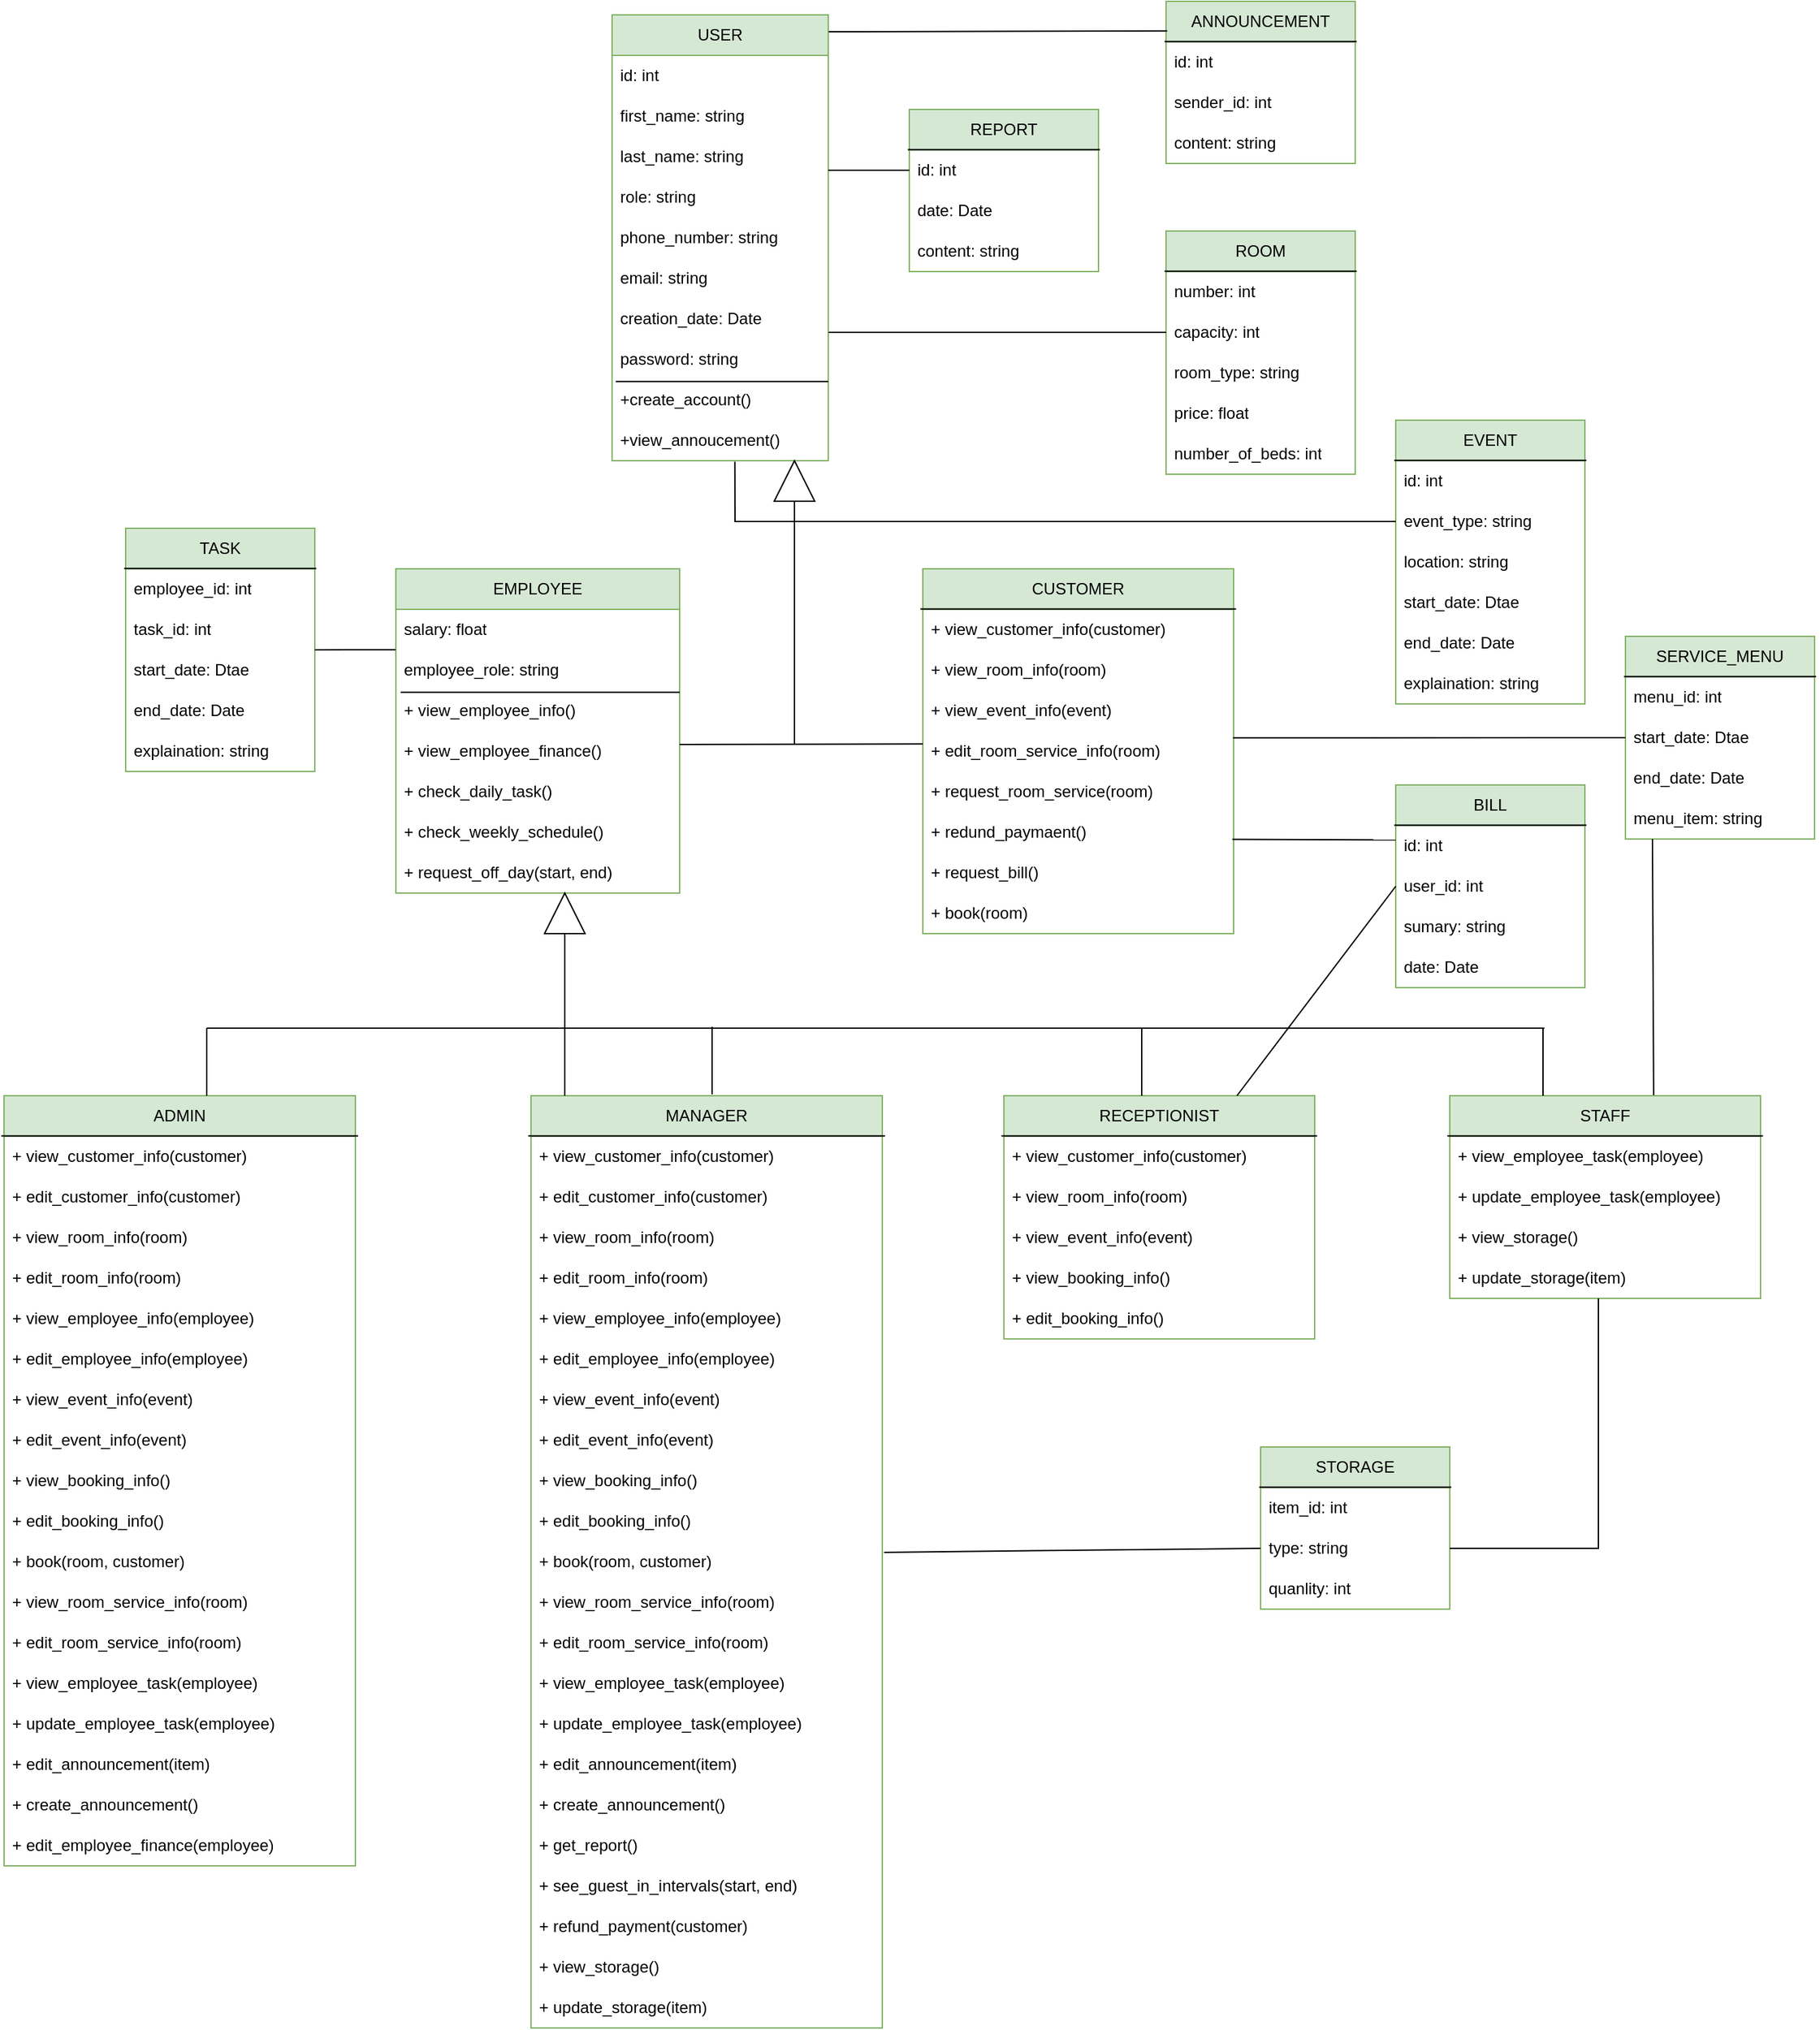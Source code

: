 <mxfile version="21.1.2" type="device">
  <diagram id="3t0y16pj7yjLajtcGfGG" name="Class">
    <mxGraphModel dx="3652" dy="1308" grid="1" gridSize="10" guides="1" tooltips="1" connect="1" arrows="1" fold="1" page="1" pageScale="1" pageWidth="1100" pageHeight="1700" math="0" shadow="0">
      <root>
        <mxCell id="0" />
        <mxCell id="1" parent="0" />
        <mxCell id="qnFj9ZisFZUVQoPnTV5s-1" value="USER" style="swimlane;fontStyle=0;childLayout=stackLayout;horizontal=1;startSize=30;horizontalStack=0;resizeParent=1;resizeParentMax=0;resizeLast=0;collapsible=1;marginBottom=0;whiteSpace=wrap;html=1;fillColor=#d5e8d4;strokeColor=#82b366;" parent="1" vertex="1">
          <mxGeometry x="310" y="40" width="160" height="330" as="geometry" />
        </mxCell>
        <mxCell id="qnFj9ZisFZUVQoPnTV5s-2" value="id: int" style="text;strokeColor=none;fillColor=none;align=left;verticalAlign=middle;spacingLeft=4;spacingRight=4;overflow=hidden;points=[[0,0.5],[1,0.5]];portConstraint=eastwest;rotatable=0;whiteSpace=wrap;html=1;" parent="qnFj9ZisFZUVQoPnTV5s-1" vertex="1">
          <mxGeometry y="30" width="160" height="30" as="geometry" />
        </mxCell>
        <mxCell id="qnFj9ZisFZUVQoPnTV5s-3" value="first_name: string" style="text;strokeColor=none;fillColor=none;align=left;verticalAlign=middle;spacingLeft=4;spacingRight=4;overflow=hidden;points=[[0,0.5],[1,0.5]];portConstraint=eastwest;rotatable=0;whiteSpace=wrap;html=1;" parent="qnFj9ZisFZUVQoPnTV5s-1" vertex="1">
          <mxGeometry y="60" width="160" height="30" as="geometry" />
        </mxCell>
        <mxCell id="qnFj9ZisFZUVQoPnTV5s-4" value="" style="endArrow=none;html=1;rounded=0;exitX=1;exitY=0.046;exitDx=0;exitDy=0;exitPerimeter=0;entryX=0.017;entryY=0.046;entryDx=0;entryDy=0;entryPerimeter=0;" parent="qnFj9ZisFZUVQoPnTV5s-1" source="qnFj9ZisFZUVQoPnTV5s-6" target="qnFj9ZisFZUVQoPnTV5s-6" edge="1">
          <mxGeometry width="50" height="50" relative="1" as="geometry">
            <mxPoint x="70" y="90" as="sourcePoint" />
            <mxPoint x="-40" y="160" as="targetPoint" />
          </mxGeometry>
        </mxCell>
        <mxCell id="qnFj9ZisFZUVQoPnTV5s-7" value="last_name: string" style="text;strokeColor=none;fillColor=none;align=left;verticalAlign=middle;spacingLeft=4;spacingRight=4;overflow=hidden;points=[[0,0.5],[1,0.5]];portConstraint=eastwest;rotatable=0;whiteSpace=wrap;html=1;" parent="qnFj9ZisFZUVQoPnTV5s-1" vertex="1">
          <mxGeometry y="90" width="160" height="30" as="geometry" />
        </mxCell>
        <mxCell id="qnFj9ZisFZUVQoPnTV5s-8" value="role: string" style="text;strokeColor=none;fillColor=none;align=left;verticalAlign=middle;spacingLeft=4;spacingRight=4;overflow=hidden;points=[[0,0.5],[1,0.5]];portConstraint=eastwest;rotatable=0;whiteSpace=wrap;html=1;" parent="qnFj9ZisFZUVQoPnTV5s-1" vertex="1">
          <mxGeometry y="120" width="160" height="30" as="geometry" />
        </mxCell>
        <mxCell id="qnFj9ZisFZUVQoPnTV5s-5" value="phone_number: string" style="text;strokeColor=none;fillColor=none;align=left;verticalAlign=middle;spacingLeft=4;spacingRight=4;overflow=hidden;points=[[0,0.5],[1,0.5]];portConstraint=eastwest;rotatable=0;whiteSpace=wrap;html=1;" parent="qnFj9ZisFZUVQoPnTV5s-1" vertex="1">
          <mxGeometry y="150" width="160" height="30" as="geometry" />
        </mxCell>
        <mxCell id="qnFj9ZisFZUVQoPnTV5s-9" value="email: string" style="text;strokeColor=none;fillColor=none;align=left;verticalAlign=middle;spacingLeft=4;spacingRight=4;overflow=hidden;points=[[0,0.5],[1,0.5]];portConstraint=eastwest;rotatable=0;whiteSpace=wrap;html=1;" parent="qnFj9ZisFZUVQoPnTV5s-1" vertex="1">
          <mxGeometry y="180" width="160" height="30" as="geometry" />
        </mxCell>
        <mxCell id="qnFj9ZisFZUVQoPnTV5s-11" value="creation_date: Date" style="text;strokeColor=none;fillColor=none;align=left;verticalAlign=middle;spacingLeft=4;spacingRight=4;overflow=hidden;points=[[0,0.5],[1,0.5]];portConstraint=eastwest;rotatable=0;whiteSpace=wrap;html=1;" parent="qnFj9ZisFZUVQoPnTV5s-1" vertex="1">
          <mxGeometry y="210" width="160" height="30" as="geometry" />
        </mxCell>
        <mxCell id="qnFj9ZisFZUVQoPnTV5s-10" value="password: string" style="text;strokeColor=none;fillColor=none;align=left;verticalAlign=middle;spacingLeft=4;spacingRight=4;overflow=hidden;points=[[0,0.5],[1,0.5]];portConstraint=eastwest;rotatable=0;whiteSpace=wrap;html=1;" parent="qnFj9ZisFZUVQoPnTV5s-1" vertex="1">
          <mxGeometry y="240" width="160" height="30" as="geometry" />
        </mxCell>
        <mxCell id="qnFj9ZisFZUVQoPnTV5s-6" value="+create_account()" style="text;strokeColor=none;fillColor=none;align=left;verticalAlign=middle;spacingLeft=4;spacingRight=4;overflow=hidden;points=[[0,0.5],[1,0.5]];portConstraint=eastwest;rotatable=0;whiteSpace=wrap;html=1;" parent="qnFj9ZisFZUVQoPnTV5s-1" vertex="1">
          <mxGeometry y="270" width="160" height="30" as="geometry" />
        </mxCell>
        <mxCell id="qnFj9ZisFZUVQoPnTV5s-12" value="+view_annoucement()" style="text;strokeColor=none;fillColor=none;align=left;verticalAlign=middle;spacingLeft=4;spacingRight=4;overflow=hidden;points=[[0,0.5],[1,0.5]];portConstraint=eastwest;rotatable=0;whiteSpace=wrap;html=1;" parent="qnFj9ZisFZUVQoPnTV5s-1" vertex="1">
          <mxGeometry y="300" width="160" height="30" as="geometry" />
        </mxCell>
        <mxCell id="6oKM-fmaNjVpeEvg0Xlq-1" value="REPORT" style="swimlane;fontStyle=0;childLayout=stackLayout;horizontal=1;startSize=30;horizontalStack=0;resizeParent=1;resizeParentMax=0;resizeLast=0;collapsible=1;marginBottom=0;whiteSpace=wrap;html=1;fillColor=#d5e8d4;strokeColor=#82b366;" parent="1" vertex="1">
          <mxGeometry x="530" y="110" width="140" height="120" as="geometry" />
        </mxCell>
        <mxCell id="6oKM-fmaNjVpeEvg0Xlq-2" value="id: int" style="text;strokeColor=none;fillColor=none;align=left;verticalAlign=middle;spacingLeft=4;spacingRight=4;overflow=hidden;points=[[0,0.5],[1,0.5]];portConstraint=eastwest;rotatable=0;whiteSpace=wrap;html=1;" parent="6oKM-fmaNjVpeEvg0Xlq-1" vertex="1">
          <mxGeometry y="30" width="140" height="30" as="geometry" />
        </mxCell>
        <mxCell id="6oKM-fmaNjVpeEvg0Xlq-3" value="" style="endArrow=none;html=1;rounded=0;exitX=-0.008;exitY=-0.009;exitDx=0;exitDy=0;exitPerimeter=0;entryX=1.008;entryY=-0.009;entryDx=0;entryDy=0;entryPerimeter=0;" parent="6oKM-fmaNjVpeEvg0Xlq-1" source="6oKM-fmaNjVpeEvg0Xlq-2" target="6oKM-fmaNjVpeEvg0Xlq-2" edge="1">
          <mxGeometry width="50" height="50" relative="1" as="geometry">
            <mxPoint x="70" y="90" as="sourcePoint" />
            <mxPoint x="120" y="40" as="targetPoint" />
          </mxGeometry>
        </mxCell>
        <mxCell id="6oKM-fmaNjVpeEvg0Xlq-4" value="date: Date" style="text;strokeColor=none;fillColor=none;align=left;verticalAlign=middle;spacingLeft=4;spacingRight=4;overflow=hidden;points=[[0,0.5],[1,0.5]];portConstraint=eastwest;rotatable=0;whiteSpace=wrap;html=1;" parent="6oKM-fmaNjVpeEvg0Xlq-1" vertex="1">
          <mxGeometry y="60" width="140" height="30" as="geometry" />
        </mxCell>
        <mxCell id="6oKM-fmaNjVpeEvg0Xlq-5" value="content: string" style="text;strokeColor=none;fillColor=none;align=left;verticalAlign=middle;spacingLeft=4;spacingRight=4;overflow=hidden;points=[[0,0.5],[1,0.5]];portConstraint=eastwest;rotatable=0;whiteSpace=wrap;html=1;" parent="6oKM-fmaNjVpeEvg0Xlq-1" vertex="1">
          <mxGeometry y="90" width="140" height="30" as="geometry" />
        </mxCell>
        <mxCell id="6oKM-fmaNjVpeEvg0Xlq-6" value="ANNOUNCEMENT" style="swimlane;fontStyle=0;childLayout=stackLayout;horizontal=1;startSize=30;horizontalStack=0;resizeParent=1;resizeParentMax=0;resizeLast=0;collapsible=1;marginBottom=0;whiteSpace=wrap;html=1;fillColor=#d5e8d4;strokeColor=#82b366;" parent="1" vertex="1">
          <mxGeometry x="720" y="30" width="140" height="120" as="geometry" />
        </mxCell>
        <mxCell id="6oKM-fmaNjVpeEvg0Xlq-7" value="id: int" style="text;strokeColor=none;fillColor=none;align=left;verticalAlign=middle;spacingLeft=4;spacingRight=4;overflow=hidden;points=[[0,0.5],[1,0.5]];portConstraint=eastwest;rotatable=0;whiteSpace=wrap;html=1;" parent="6oKM-fmaNjVpeEvg0Xlq-6" vertex="1">
          <mxGeometry y="30" width="140" height="30" as="geometry" />
        </mxCell>
        <mxCell id="6oKM-fmaNjVpeEvg0Xlq-8" value="" style="endArrow=none;html=1;rounded=0;exitX=-0.008;exitY=-0.009;exitDx=0;exitDy=0;exitPerimeter=0;entryX=1.008;entryY=-0.009;entryDx=0;entryDy=0;entryPerimeter=0;" parent="6oKM-fmaNjVpeEvg0Xlq-6" source="6oKM-fmaNjVpeEvg0Xlq-7" target="6oKM-fmaNjVpeEvg0Xlq-7" edge="1">
          <mxGeometry width="50" height="50" relative="1" as="geometry">
            <mxPoint x="70" y="90" as="sourcePoint" />
            <mxPoint x="120" y="40" as="targetPoint" />
          </mxGeometry>
        </mxCell>
        <mxCell id="6oKM-fmaNjVpeEvg0Xlq-9" value="sender_id: int" style="text;strokeColor=none;fillColor=none;align=left;verticalAlign=middle;spacingLeft=4;spacingRight=4;overflow=hidden;points=[[0,0.5],[1,0.5]];portConstraint=eastwest;rotatable=0;whiteSpace=wrap;html=1;" parent="6oKM-fmaNjVpeEvg0Xlq-6" vertex="1">
          <mxGeometry y="60" width="140" height="30" as="geometry" />
        </mxCell>
        <mxCell id="6oKM-fmaNjVpeEvg0Xlq-10" value="content: string" style="text;strokeColor=none;fillColor=none;align=left;verticalAlign=middle;spacingLeft=4;spacingRight=4;overflow=hidden;points=[[0,0.5],[1,0.5]];portConstraint=eastwest;rotatable=0;whiteSpace=wrap;html=1;" parent="6oKM-fmaNjVpeEvg0Xlq-6" vertex="1">
          <mxGeometry y="90" width="140" height="30" as="geometry" />
        </mxCell>
        <mxCell id="6oKM-fmaNjVpeEvg0Xlq-11" value="" style="endArrow=none;html=1;rounded=0;entryX=0;entryY=0.5;entryDx=0;entryDy=0;" parent="1" target="6oKM-fmaNjVpeEvg0Xlq-2" edge="1">
          <mxGeometry width="50" height="50" relative="1" as="geometry">
            <mxPoint x="470" y="155" as="sourcePoint" />
            <mxPoint x="600" y="280" as="targetPoint" />
          </mxGeometry>
        </mxCell>
        <mxCell id="6oKM-fmaNjVpeEvg0Xlq-12" value="" style="endArrow=none;html=1;rounded=0;exitX=1.002;exitY=0.038;exitDx=0;exitDy=0;exitPerimeter=0;entryX=0.006;entryY=0.182;entryDx=0;entryDy=0;entryPerimeter=0;" parent="1" source="qnFj9ZisFZUVQoPnTV5s-1" target="6oKM-fmaNjVpeEvg0Xlq-6" edge="1">
          <mxGeometry width="50" height="50" relative="1" as="geometry">
            <mxPoint x="550" y="330" as="sourcePoint" />
            <mxPoint x="600" y="280" as="targetPoint" />
          </mxGeometry>
        </mxCell>
        <mxCell id="6oKM-fmaNjVpeEvg0Xlq-13" value="ROOM" style="swimlane;fontStyle=0;childLayout=stackLayout;horizontal=1;startSize=30;horizontalStack=0;resizeParent=1;resizeParentMax=0;resizeLast=0;collapsible=1;marginBottom=0;whiteSpace=wrap;html=1;fillColor=#d5e8d4;strokeColor=#82b366;" parent="1" vertex="1">
          <mxGeometry x="720" y="200" width="140" height="180" as="geometry" />
        </mxCell>
        <mxCell id="6oKM-fmaNjVpeEvg0Xlq-14" value="number: int" style="text;strokeColor=none;fillColor=none;align=left;verticalAlign=middle;spacingLeft=4;spacingRight=4;overflow=hidden;points=[[0,0.5],[1,0.5]];portConstraint=eastwest;rotatable=0;whiteSpace=wrap;html=1;" parent="6oKM-fmaNjVpeEvg0Xlq-13" vertex="1">
          <mxGeometry y="30" width="140" height="30" as="geometry" />
        </mxCell>
        <mxCell id="6oKM-fmaNjVpeEvg0Xlq-15" value="" style="endArrow=none;html=1;rounded=0;exitX=-0.008;exitY=-0.009;exitDx=0;exitDy=0;exitPerimeter=0;entryX=1.008;entryY=-0.009;entryDx=0;entryDy=0;entryPerimeter=0;" parent="6oKM-fmaNjVpeEvg0Xlq-13" source="6oKM-fmaNjVpeEvg0Xlq-14" target="6oKM-fmaNjVpeEvg0Xlq-14" edge="1">
          <mxGeometry width="50" height="50" relative="1" as="geometry">
            <mxPoint x="70" y="90" as="sourcePoint" />
            <mxPoint x="120" y="40" as="targetPoint" />
          </mxGeometry>
        </mxCell>
        <mxCell id="6oKM-fmaNjVpeEvg0Xlq-16" value="capacity: int" style="text;strokeColor=none;fillColor=none;align=left;verticalAlign=middle;spacingLeft=4;spacingRight=4;overflow=hidden;points=[[0,0.5],[1,0.5]];portConstraint=eastwest;rotatable=0;whiteSpace=wrap;html=1;" parent="6oKM-fmaNjVpeEvg0Xlq-13" vertex="1">
          <mxGeometry y="60" width="140" height="30" as="geometry" />
        </mxCell>
        <mxCell id="6oKM-fmaNjVpeEvg0Xlq-18" value="room_type: string" style="text;strokeColor=none;fillColor=none;align=left;verticalAlign=middle;spacingLeft=4;spacingRight=4;overflow=hidden;points=[[0,0.5],[1,0.5]];portConstraint=eastwest;rotatable=0;whiteSpace=wrap;html=1;" parent="6oKM-fmaNjVpeEvg0Xlq-13" vertex="1">
          <mxGeometry y="90" width="140" height="30" as="geometry" />
        </mxCell>
        <mxCell id="6oKM-fmaNjVpeEvg0Xlq-19" value="price: float" style="text;strokeColor=none;fillColor=none;align=left;verticalAlign=middle;spacingLeft=4;spacingRight=4;overflow=hidden;points=[[0,0.5],[1,0.5]];portConstraint=eastwest;rotatable=0;whiteSpace=wrap;html=1;" parent="6oKM-fmaNjVpeEvg0Xlq-13" vertex="1">
          <mxGeometry y="120" width="140" height="30" as="geometry" />
        </mxCell>
        <mxCell id="6oKM-fmaNjVpeEvg0Xlq-17" value="number_of_beds: int" style="text;strokeColor=none;fillColor=none;align=left;verticalAlign=middle;spacingLeft=4;spacingRight=4;overflow=hidden;points=[[0,0.5],[1,0.5]];portConstraint=eastwest;rotatable=0;whiteSpace=wrap;html=1;" parent="6oKM-fmaNjVpeEvg0Xlq-13" vertex="1">
          <mxGeometry y="150" width="140" height="30" as="geometry" />
        </mxCell>
        <mxCell id="6oKM-fmaNjVpeEvg0Xlq-20" value="" style="endArrow=none;html=1;rounded=0;exitX=1.002;exitY=0.835;exitDx=0;exitDy=0;exitPerimeter=0;entryX=0;entryY=0.5;entryDx=0;entryDy=0;" parent="1" source="qnFj9ZisFZUVQoPnTV5s-11" target="6oKM-fmaNjVpeEvg0Xlq-16" edge="1">
          <mxGeometry width="50" height="50" relative="1" as="geometry">
            <mxPoint x="550" y="320" as="sourcePoint" />
            <mxPoint x="600" y="270" as="targetPoint" />
          </mxGeometry>
        </mxCell>
        <mxCell id="6oKM-fmaNjVpeEvg0Xlq-21" value="EVENT" style="swimlane;fontStyle=0;childLayout=stackLayout;horizontal=1;startSize=30;horizontalStack=0;resizeParent=1;resizeParentMax=0;resizeLast=0;collapsible=1;marginBottom=0;whiteSpace=wrap;html=1;fillColor=#d5e8d4;strokeColor=#82b366;" parent="1" vertex="1">
          <mxGeometry x="890" y="340" width="140" height="210" as="geometry" />
        </mxCell>
        <mxCell id="6oKM-fmaNjVpeEvg0Xlq-22" value="id: int" style="text;strokeColor=none;fillColor=none;align=left;verticalAlign=middle;spacingLeft=4;spacingRight=4;overflow=hidden;points=[[0,0.5],[1,0.5]];portConstraint=eastwest;rotatable=0;whiteSpace=wrap;html=1;" parent="6oKM-fmaNjVpeEvg0Xlq-21" vertex="1">
          <mxGeometry y="30" width="140" height="30" as="geometry" />
        </mxCell>
        <mxCell id="6oKM-fmaNjVpeEvg0Xlq-23" value="" style="endArrow=none;html=1;rounded=0;exitX=-0.008;exitY=-0.009;exitDx=0;exitDy=0;exitPerimeter=0;entryX=1.008;entryY=-0.009;entryDx=0;entryDy=0;entryPerimeter=0;" parent="6oKM-fmaNjVpeEvg0Xlq-21" source="6oKM-fmaNjVpeEvg0Xlq-22" target="6oKM-fmaNjVpeEvg0Xlq-22" edge="1">
          <mxGeometry width="50" height="50" relative="1" as="geometry">
            <mxPoint x="70" y="90" as="sourcePoint" />
            <mxPoint x="120" y="40" as="targetPoint" />
          </mxGeometry>
        </mxCell>
        <mxCell id="6oKM-fmaNjVpeEvg0Xlq-24" value="event_type: string" style="text;strokeColor=none;fillColor=none;align=left;verticalAlign=middle;spacingLeft=4;spacingRight=4;overflow=hidden;points=[[0,0.5],[1,0.5]];portConstraint=eastwest;rotatable=0;whiteSpace=wrap;html=1;" parent="6oKM-fmaNjVpeEvg0Xlq-21" vertex="1">
          <mxGeometry y="60" width="140" height="30" as="geometry" />
        </mxCell>
        <mxCell id="6oKM-fmaNjVpeEvg0Xlq-25" value="location: string" style="text;strokeColor=none;fillColor=none;align=left;verticalAlign=middle;spacingLeft=4;spacingRight=4;overflow=hidden;points=[[0,0.5],[1,0.5]];portConstraint=eastwest;rotatable=0;whiteSpace=wrap;html=1;" parent="6oKM-fmaNjVpeEvg0Xlq-21" vertex="1">
          <mxGeometry y="90" width="140" height="30" as="geometry" />
        </mxCell>
        <mxCell id="6oKM-fmaNjVpeEvg0Xlq-26" value="start_date: Dtae" style="text;strokeColor=none;fillColor=none;align=left;verticalAlign=middle;spacingLeft=4;spacingRight=4;overflow=hidden;points=[[0,0.5],[1,0.5]];portConstraint=eastwest;rotatable=0;whiteSpace=wrap;html=1;" parent="6oKM-fmaNjVpeEvg0Xlq-21" vertex="1">
          <mxGeometry y="120" width="140" height="30" as="geometry" />
        </mxCell>
        <mxCell id="6oKM-fmaNjVpeEvg0Xlq-27" value="end_date: Date" style="text;strokeColor=none;fillColor=none;align=left;verticalAlign=middle;spacingLeft=4;spacingRight=4;overflow=hidden;points=[[0,0.5],[1,0.5]];portConstraint=eastwest;rotatable=0;whiteSpace=wrap;html=1;" parent="6oKM-fmaNjVpeEvg0Xlq-21" vertex="1">
          <mxGeometry y="150" width="140" height="30" as="geometry" />
        </mxCell>
        <mxCell id="6oKM-fmaNjVpeEvg0Xlq-28" value="explaination: string" style="text;strokeColor=none;fillColor=none;align=left;verticalAlign=middle;spacingLeft=4;spacingRight=4;overflow=hidden;points=[[0,0.5],[1,0.5]];portConstraint=eastwest;rotatable=0;whiteSpace=wrap;html=1;" parent="6oKM-fmaNjVpeEvg0Xlq-21" vertex="1">
          <mxGeometry y="180" width="140" height="30" as="geometry" />
        </mxCell>
        <mxCell id="6oKM-fmaNjVpeEvg0Xlq-29" value="" style="endArrow=none;html=1;rounded=0;exitX=0.568;exitY=1.023;exitDx=0;exitDy=0;exitPerimeter=0;entryX=0;entryY=0.5;entryDx=0;entryDy=0;" parent="1" source="qnFj9ZisFZUVQoPnTV5s-12" target="6oKM-fmaNjVpeEvg0Xlq-24" edge="1">
          <mxGeometry width="50" height="50" relative="1" as="geometry">
            <mxPoint x="630" y="410" as="sourcePoint" />
            <mxPoint x="680" y="360" as="targetPoint" />
            <Array as="points">
              <mxPoint x="401" y="415" />
            </Array>
          </mxGeometry>
        </mxCell>
        <mxCell id="6oKM-fmaNjVpeEvg0Xlq-30" value="SERVICE_MENU" style="swimlane;fontStyle=0;childLayout=stackLayout;horizontal=1;startSize=30;horizontalStack=0;resizeParent=1;resizeParentMax=0;resizeLast=0;collapsible=1;marginBottom=0;whiteSpace=wrap;html=1;fillColor=#d5e8d4;strokeColor=#82b366;" parent="1" vertex="1">
          <mxGeometry x="1060" y="500" width="140" height="150" as="geometry" />
        </mxCell>
        <mxCell id="6oKM-fmaNjVpeEvg0Xlq-31" value="menu_id: int" style="text;strokeColor=none;fillColor=none;align=left;verticalAlign=middle;spacingLeft=4;spacingRight=4;overflow=hidden;points=[[0,0.5],[1,0.5]];portConstraint=eastwest;rotatable=0;whiteSpace=wrap;html=1;" parent="6oKM-fmaNjVpeEvg0Xlq-30" vertex="1">
          <mxGeometry y="30" width="140" height="30" as="geometry" />
        </mxCell>
        <mxCell id="6oKM-fmaNjVpeEvg0Xlq-32" value="" style="endArrow=none;html=1;rounded=0;exitX=-0.008;exitY=-0.009;exitDx=0;exitDy=0;exitPerimeter=0;entryX=1.008;entryY=-0.009;entryDx=0;entryDy=0;entryPerimeter=0;" parent="6oKM-fmaNjVpeEvg0Xlq-30" source="6oKM-fmaNjVpeEvg0Xlq-31" target="6oKM-fmaNjVpeEvg0Xlq-31" edge="1">
          <mxGeometry width="50" height="50" relative="1" as="geometry">
            <mxPoint x="70" y="90" as="sourcePoint" />
            <mxPoint x="120" y="40" as="targetPoint" />
          </mxGeometry>
        </mxCell>
        <mxCell id="6oKM-fmaNjVpeEvg0Xlq-35" value="start_date: Dtae" style="text;strokeColor=none;fillColor=none;align=left;verticalAlign=middle;spacingLeft=4;spacingRight=4;overflow=hidden;points=[[0,0.5],[1,0.5]];portConstraint=eastwest;rotatable=0;whiteSpace=wrap;html=1;" parent="6oKM-fmaNjVpeEvg0Xlq-30" vertex="1">
          <mxGeometry y="60" width="140" height="30" as="geometry" />
        </mxCell>
        <mxCell id="6oKM-fmaNjVpeEvg0Xlq-36" value="end_date: Date" style="text;strokeColor=none;fillColor=none;align=left;verticalAlign=middle;spacingLeft=4;spacingRight=4;overflow=hidden;points=[[0,0.5],[1,0.5]];portConstraint=eastwest;rotatable=0;whiteSpace=wrap;html=1;" parent="6oKM-fmaNjVpeEvg0Xlq-30" vertex="1">
          <mxGeometry y="90" width="140" height="30" as="geometry" />
        </mxCell>
        <mxCell id="6oKM-fmaNjVpeEvg0Xlq-37" value="menu_item: string" style="text;strokeColor=none;fillColor=none;align=left;verticalAlign=middle;spacingLeft=4;spacingRight=4;overflow=hidden;points=[[0,0.5],[1,0.5]];portConstraint=eastwest;rotatable=0;whiteSpace=wrap;html=1;" parent="6oKM-fmaNjVpeEvg0Xlq-30" vertex="1">
          <mxGeometry y="120" width="140" height="30" as="geometry" />
        </mxCell>
        <mxCell id="6oKM-fmaNjVpeEvg0Xlq-38" value="BILL" style="swimlane;fontStyle=0;childLayout=stackLayout;horizontal=1;startSize=30;horizontalStack=0;resizeParent=1;resizeParentMax=0;resizeLast=0;collapsible=1;marginBottom=0;whiteSpace=wrap;html=1;fillColor=#d5e8d4;strokeColor=#82b366;" parent="1" vertex="1">
          <mxGeometry x="890" y="610" width="140" height="150" as="geometry" />
        </mxCell>
        <mxCell id="6oKM-fmaNjVpeEvg0Xlq-39" value="id: int" style="text;strokeColor=none;fillColor=none;align=left;verticalAlign=middle;spacingLeft=4;spacingRight=4;overflow=hidden;points=[[0,0.5],[1,0.5]];portConstraint=eastwest;rotatable=0;whiteSpace=wrap;html=1;" parent="6oKM-fmaNjVpeEvg0Xlq-38" vertex="1">
          <mxGeometry y="30" width="140" height="30" as="geometry" />
        </mxCell>
        <mxCell id="6oKM-fmaNjVpeEvg0Xlq-40" value="" style="endArrow=none;html=1;rounded=0;exitX=-0.008;exitY=-0.009;exitDx=0;exitDy=0;exitPerimeter=0;entryX=1.008;entryY=-0.009;entryDx=0;entryDy=0;entryPerimeter=0;" parent="6oKM-fmaNjVpeEvg0Xlq-38" source="6oKM-fmaNjVpeEvg0Xlq-39" target="6oKM-fmaNjVpeEvg0Xlq-39" edge="1">
          <mxGeometry width="50" height="50" relative="1" as="geometry">
            <mxPoint x="70" y="90" as="sourcePoint" />
            <mxPoint x="120" y="40" as="targetPoint" />
          </mxGeometry>
        </mxCell>
        <mxCell id="6oKM-fmaNjVpeEvg0Xlq-41" value="user_id: int" style="text;strokeColor=none;fillColor=none;align=left;verticalAlign=middle;spacingLeft=4;spacingRight=4;overflow=hidden;points=[[0,0.5],[1,0.5]];portConstraint=eastwest;rotatable=0;whiteSpace=wrap;html=1;" parent="6oKM-fmaNjVpeEvg0Xlq-38" vertex="1">
          <mxGeometry y="60" width="140" height="30" as="geometry" />
        </mxCell>
        <mxCell id="6oKM-fmaNjVpeEvg0Xlq-42" value="sumary: string" style="text;strokeColor=none;fillColor=none;align=left;verticalAlign=middle;spacingLeft=4;spacingRight=4;overflow=hidden;points=[[0,0.5],[1,0.5]];portConstraint=eastwest;rotatable=0;whiteSpace=wrap;html=1;" parent="6oKM-fmaNjVpeEvg0Xlq-38" vertex="1">
          <mxGeometry y="90" width="140" height="30" as="geometry" />
        </mxCell>
        <mxCell id="6oKM-fmaNjVpeEvg0Xlq-43" value="date: Date" style="text;strokeColor=none;fillColor=none;align=left;verticalAlign=middle;spacingLeft=4;spacingRight=4;overflow=hidden;points=[[0,0.5],[1,0.5]];portConstraint=eastwest;rotatable=0;whiteSpace=wrap;html=1;" parent="6oKM-fmaNjVpeEvg0Xlq-38" vertex="1">
          <mxGeometry y="120" width="140" height="30" as="geometry" />
        </mxCell>
        <mxCell id="6oKM-fmaNjVpeEvg0Xlq-44" value="CUSTOMER" style="swimlane;fontStyle=0;childLayout=stackLayout;horizontal=1;startSize=30;horizontalStack=0;resizeParent=1;resizeParentMax=0;resizeLast=0;collapsible=1;marginBottom=0;whiteSpace=wrap;html=1;fillColor=#d5e8d4;strokeColor=#82b366;" parent="1" vertex="1">
          <mxGeometry x="540" y="450" width="230" height="270" as="geometry" />
        </mxCell>
        <mxCell id="6oKM-fmaNjVpeEvg0Xlq-45" value="+ view_customer_info(customer)" style="text;strokeColor=none;fillColor=none;align=left;verticalAlign=middle;spacingLeft=4;spacingRight=4;overflow=hidden;points=[[0,0.5],[1,0.5]];portConstraint=eastwest;rotatable=0;whiteSpace=wrap;html=1;" parent="6oKM-fmaNjVpeEvg0Xlq-44" vertex="1">
          <mxGeometry y="30" width="230" height="30" as="geometry" />
        </mxCell>
        <mxCell id="6oKM-fmaNjVpeEvg0Xlq-46" value="" style="endArrow=none;html=1;rounded=0;exitX=-0.008;exitY=-0.009;exitDx=0;exitDy=0;exitPerimeter=0;entryX=1.008;entryY=-0.009;entryDx=0;entryDy=0;entryPerimeter=0;" parent="6oKM-fmaNjVpeEvg0Xlq-44" source="6oKM-fmaNjVpeEvg0Xlq-45" target="6oKM-fmaNjVpeEvg0Xlq-45" edge="1">
          <mxGeometry width="50" height="50" relative="1" as="geometry">
            <mxPoint x="70" y="90" as="sourcePoint" />
            <mxPoint x="120" y="40" as="targetPoint" />
          </mxGeometry>
        </mxCell>
        <mxCell id="6oKM-fmaNjVpeEvg0Xlq-47" value="+ view_room_info(room)" style="text;strokeColor=none;fillColor=none;align=left;verticalAlign=middle;spacingLeft=4;spacingRight=4;overflow=hidden;points=[[0,0.5],[1,0.5]];portConstraint=eastwest;rotatable=0;whiteSpace=wrap;html=1;" parent="6oKM-fmaNjVpeEvg0Xlq-44" vertex="1">
          <mxGeometry y="60" width="230" height="30" as="geometry" />
        </mxCell>
        <mxCell id="6oKM-fmaNjVpeEvg0Xlq-48" value="+ view_event_info(event)" style="text;strokeColor=none;fillColor=none;align=left;verticalAlign=middle;spacingLeft=4;spacingRight=4;overflow=hidden;points=[[0,0.5],[1,0.5]];portConstraint=eastwest;rotatable=0;whiteSpace=wrap;html=1;" parent="6oKM-fmaNjVpeEvg0Xlq-44" vertex="1">
          <mxGeometry y="90" width="230" height="30" as="geometry" />
        </mxCell>
        <mxCell id="6oKM-fmaNjVpeEvg0Xlq-50" value="+ edit_room_service_info(room)" style="text;strokeColor=none;fillColor=none;align=left;verticalAlign=middle;spacingLeft=4;spacingRight=4;overflow=hidden;points=[[0,0.5],[1,0.5]];portConstraint=eastwest;rotatable=0;whiteSpace=wrap;html=1;" parent="6oKM-fmaNjVpeEvg0Xlq-44" vertex="1">
          <mxGeometry y="120" width="230" height="30" as="geometry" />
        </mxCell>
        <mxCell id="6oKM-fmaNjVpeEvg0Xlq-51" value="+ request_room_service(room)" style="text;strokeColor=none;fillColor=none;align=left;verticalAlign=middle;spacingLeft=4;spacingRight=4;overflow=hidden;points=[[0,0.5],[1,0.5]];portConstraint=eastwest;rotatable=0;whiteSpace=wrap;html=1;" parent="6oKM-fmaNjVpeEvg0Xlq-44" vertex="1">
          <mxGeometry y="150" width="230" height="30" as="geometry" />
        </mxCell>
        <mxCell id="6oKM-fmaNjVpeEvg0Xlq-53" value="+ redund_paymaent()" style="text;strokeColor=none;fillColor=none;align=left;verticalAlign=middle;spacingLeft=4;spacingRight=4;overflow=hidden;points=[[0,0.5],[1,0.5]];portConstraint=eastwest;rotatable=0;whiteSpace=wrap;html=1;" parent="6oKM-fmaNjVpeEvg0Xlq-44" vertex="1">
          <mxGeometry y="180" width="230" height="30" as="geometry" />
        </mxCell>
        <mxCell id="6oKM-fmaNjVpeEvg0Xlq-52" value="+ request_bill()" style="text;strokeColor=none;fillColor=none;align=left;verticalAlign=middle;spacingLeft=4;spacingRight=4;overflow=hidden;points=[[0,0.5],[1,0.5]];portConstraint=eastwest;rotatable=0;whiteSpace=wrap;html=1;" parent="6oKM-fmaNjVpeEvg0Xlq-44" vertex="1">
          <mxGeometry y="210" width="230" height="30" as="geometry" />
        </mxCell>
        <mxCell id="6oKM-fmaNjVpeEvg0Xlq-49" value="+ book(room)" style="text;strokeColor=none;fillColor=none;align=left;verticalAlign=middle;spacingLeft=4;spacingRight=4;overflow=hidden;points=[[0,0.5],[1,0.5]];portConstraint=eastwest;rotatable=0;whiteSpace=wrap;html=1;" parent="6oKM-fmaNjVpeEvg0Xlq-44" vertex="1">
          <mxGeometry y="240" width="230" height="30" as="geometry" />
        </mxCell>
        <mxCell id="6oKM-fmaNjVpeEvg0Xlq-54" value="" style="endArrow=none;html=1;rounded=0;entryX=0;entryY=0.5;entryDx=0;entryDy=0;exitX=0.998;exitY=0.171;exitDx=0;exitDy=0;exitPerimeter=0;" parent="1" source="6oKM-fmaNjVpeEvg0Xlq-50" target="6oKM-fmaNjVpeEvg0Xlq-35" edge="1">
          <mxGeometry width="50" height="50" relative="1" as="geometry">
            <mxPoint x="730" y="550" as="sourcePoint" />
            <mxPoint x="780" y="500" as="targetPoint" />
          </mxGeometry>
        </mxCell>
        <mxCell id="6oKM-fmaNjVpeEvg0Xlq-55" value="" style="endArrow=none;html=1;rounded=0;entryX=0;entryY=0.354;entryDx=0;entryDy=0;entryPerimeter=0;exitX=0.996;exitY=0.674;exitDx=0;exitDy=0;exitPerimeter=0;" parent="1" source="6oKM-fmaNjVpeEvg0Xlq-53" target="6oKM-fmaNjVpeEvg0Xlq-39" edge="1">
          <mxGeometry width="50" height="50" relative="1" as="geometry">
            <mxPoint x="770" y="610" as="sourcePoint" />
            <mxPoint x="820" y="560" as="targetPoint" />
          </mxGeometry>
        </mxCell>
        <mxCell id="6oKM-fmaNjVpeEvg0Xlq-66" value="EMPLOYEE" style="swimlane;fontStyle=0;childLayout=stackLayout;horizontal=1;startSize=30;horizontalStack=0;resizeParent=1;resizeParentMax=0;resizeLast=0;collapsible=1;marginBottom=0;whiteSpace=wrap;html=1;fillColor=#d5e8d4;strokeColor=#82b366;" parent="1" vertex="1">
          <mxGeometry x="150" y="450" width="210" height="240" as="geometry" />
        </mxCell>
        <mxCell id="6oKM-fmaNjVpeEvg0Xlq-67" value="salary: float" style="text;strokeColor=none;fillColor=none;align=left;verticalAlign=middle;spacingLeft=4;spacingRight=4;overflow=hidden;points=[[0,0.5],[1,0.5]];portConstraint=eastwest;rotatable=0;whiteSpace=wrap;html=1;" parent="6oKM-fmaNjVpeEvg0Xlq-66" vertex="1">
          <mxGeometry y="30" width="210" height="30" as="geometry" />
        </mxCell>
        <mxCell id="6oKM-fmaNjVpeEvg0Xlq-69" value="" style="endArrow=none;html=1;rounded=0;exitX=1;exitY=0.046;exitDx=0;exitDy=0;exitPerimeter=0;entryX=0.017;entryY=0.046;entryDx=0;entryDy=0;entryPerimeter=0;" parent="6oKM-fmaNjVpeEvg0Xlq-66" source="6oKM-fmaNjVpeEvg0Xlq-76" target="6oKM-fmaNjVpeEvg0Xlq-76" edge="1">
          <mxGeometry width="50" height="50" relative="1" as="geometry">
            <mxPoint x="70" y="90" as="sourcePoint" />
            <mxPoint x="-40" y="160" as="targetPoint" />
          </mxGeometry>
        </mxCell>
        <mxCell id="6oKM-fmaNjVpeEvg0Xlq-70" value="employee_role: string" style="text;strokeColor=none;fillColor=none;align=left;verticalAlign=middle;spacingLeft=4;spacingRight=4;overflow=hidden;points=[[0,0.5],[1,0.5]];portConstraint=eastwest;rotatable=0;whiteSpace=wrap;html=1;" parent="6oKM-fmaNjVpeEvg0Xlq-66" vertex="1">
          <mxGeometry y="60" width="210" height="30" as="geometry" />
        </mxCell>
        <mxCell id="6oKM-fmaNjVpeEvg0Xlq-76" value="+ view_employee_info()" style="text;strokeColor=none;fillColor=none;align=left;verticalAlign=middle;spacingLeft=4;spacingRight=4;overflow=hidden;points=[[0,0.5],[1,0.5]];portConstraint=eastwest;rotatable=0;whiteSpace=wrap;html=1;" parent="6oKM-fmaNjVpeEvg0Xlq-66" vertex="1">
          <mxGeometry y="90" width="210" height="30" as="geometry" />
        </mxCell>
        <mxCell id="6oKM-fmaNjVpeEvg0Xlq-77" value="+ view_employee_finance()" style="text;strokeColor=none;fillColor=none;align=left;verticalAlign=middle;spacingLeft=4;spacingRight=4;overflow=hidden;points=[[0,0.5],[1,0.5]];portConstraint=eastwest;rotatable=0;whiteSpace=wrap;html=1;" parent="6oKM-fmaNjVpeEvg0Xlq-66" vertex="1">
          <mxGeometry y="120" width="210" height="30" as="geometry" />
        </mxCell>
        <mxCell id="6oKM-fmaNjVpeEvg0Xlq-78" value="+ check_daily_task()" style="text;strokeColor=none;fillColor=none;align=left;verticalAlign=middle;spacingLeft=4;spacingRight=4;overflow=hidden;points=[[0,0.5],[1,0.5]];portConstraint=eastwest;rotatable=0;whiteSpace=wrap;html=1;" parent="6oKM-fmaNjVpeEvg0Xlq-66" vertex="1">
          <mxGeometry y="150" width="210" height="30" as="geometry" />
        </mxCell>
        <mxCell id="6oKM-fmaNjVpeEvg0Xlq-79" value="+ check_weekly_schedule()" style="text;strokeColor=none;fillColor=none;align=left;verticalAlign=middle;spacingLeft=4;spacingRight=4;overflow=hidden;points=[[0,0.5],[1,0.5]];portConstraint=eastwest;rotatable=0;whiteSpace=wrap;html=1;" parent="6oKM-fmaNjVpeEvg0Xlq-66" vertex="1">
          <mxGeometry y="180" width="210" height="30" as="geometry" />
        </mxCell>
        <mxCell id="6oKM-fmaNjVpeEvg0Xlq-80" value="+ request_off_day(start, end)" style="text;strokeColor=none;fillColor=none;align=left;verticalAlign=middle;spacingLeft=4;spacingRight=4;overflow=hidden;points=[[0,0.5],[1,0.5]];portConstraint=eastwest;rotatable=0;whiteSpace=wrap;html=1;" parent="6oKM-fmaNjVpeEvg0Xlq-66" vertex="1">
          <mxGeometry y="210" width="210" height="30" as="geometry" />
        </mxCell>
        <mxCell id="6oKM-fmaNjVpeEvg0Xlq-82" value="" style="endArrow=none;html=1;rounded=0;entryX=0;entryY=0.321;entryDx=0;entryDy=0;entryPerimeter=0;" parent="1" target="6oKM-fmaNjVpeEvg0Xlq-50" edge="1">
          <mxGeometry width="50" height="50" relative="1" as="geometry">
            <mxPoint x="360" y="580" as="sourcePoint" />
            <mxPoint x="410" y="530" as="targetPoint" />
          </mxGeometry>
        </mxCell>
        <mxCell id="6oKM-fmaNjVpeEvg0Xlq-86" value="" style="triangle;whiteSpace=wrap;html=1;rotation=-90;" parent="1" vertex="1">
          <mxGeometry x="430" y="370" width="30" height="30" as="geometry" />
        </mxCell>
        <mxCell id="6oKM-fmaNjVpeEvg0Xlq-87" value="" style="endArrow=none;html=1;rounded=0;entryX=0;entryY=0.5;entryDx=0;entryDy=0;" parent="1" target="6oKM-fmaNjVpeEvg0Xlq-86" edge="1">
          <mxGeometry width="50" height="50" relative="1" as="geometry">
            <mxPoint x="445" y="580" as="sourcePoint" />
            <mxPoint x="570" y="470" as="targetPoint" />
          </mxGeometry>
        </mxCell>
        <mxCell id="6oKM-fmaNjVpeEvg0Xlq-88" value="TASK" style="swimlane;fontStyle=0;childLayout=stackLayout;horizontal=1;startSize=30;horizontalStack=0;resizeParent=1;resizeParentMax=0;resizeLast=0;collapsible=1;marginBottom=0;whiteSpace=wrap;html=1;fillColor=#d5e8d4;strokeColor=#82b366;" parent="1" vertex="1">
          <mxGeometry x="-50" y="420" width="140" height="180" as="geometry" />
        </mxCell>
        <mxCell id="6oKM-fmaNjVpeEvg0Xlq-89" value="employee_id: int" style="text;strokeColor=none;fillColor=none;align=left;verticalAlign=middle;spacingLeft=4;spacingRight=4;overflow=hidden;points=[[0,0.5],[1,0.5]];portConstraint=eastwest;rotatable=0;whiteSpace=wrap;html=1;" parent="6oKM-fmaNjVpeEvg0Xlq-88" vertex="1">
          <mxGeometry y="30" width="140" height="30" as="geometry" />
        </mxCell>
        <mxCell id="6oKM-fmaNjVpeEvg0Xlq-90" value="" style="endArrow=none;html=1;rounded=0;exitX=-0.008;exitY=-0.009;exitDx=0;exitDy=0;exitPerimeter=0;entryX=1.008;entryY=-0.009;entryDx=0;entryDy=0;entryPerimeter=0;" parent="6oKM-fmaNjVpeEvg0Xlq-88" source="6oKM-fmaNjVpeEvg0Xlq-89" target="6oKM-fmaNjVpeEvg0Xlq-89" edge="1">
          <mxGeometry width="50" height="50" relative="1" as="geometry">
            <mxPoint x="70" y="90" as="sourcePoint" />
            <mxPoint x="120" y="40" as="targetPoint" />
          </mxGeometry>
        </mxCell>
        <mxCell id="6oKM-fmaNjVpeEvg0Xlq-91" value="task_id: int" style="text;strokeColor=none;fillColor=none;align=left;verticalAlign=middle;spacingLeft=4;spacingRight=4;overflow=hidden;points=[[0,0.5],[1,0.5]];portConstraint=eastwest;rotatable=0;whiteSpace=wrap;html=1;" parent="6oKM-fmaNjVpeEvg0Xlq-88" vertex="1">
          <mxGeometry y="60" width="140" height="30" as="geometry" />
        </mxCell>
        <mxCell id="6oKM-fmaNjVpeEvg0Xlq-93" value="start_date: Dtae" style="text;strokeColor=none;fillColor=none;align=left;verticalAlign=middle;spacingLeft=4;spacingRight=4;overflow=hidden;points=[[0,0.5],[1,0.5]];portConstraint=eastwest;rotatable=0;whiteSpace=wrap;html=1;" parent="6oKM-fmaNjVpeEvg0Xlq-88" vertex="1">
          <mxGeometry y="90" width="140" height="30" as="geometry" />
        </mxCell>
        <mxCell id="6oKM-fmaNjVpeEvg0Xlq-94" value="end_date: Date" style="text;strokeColor=none;fillColor=none;align=left;verticalAlign=middle;spacingLeft=4;spacingRight=4;overflow=hidden;points=[[0,0.5],[1,0.5]];portConstraint=eastwest;rotatable=0;whiteSpace=wrap;html=1;" parent="6oKM-fmaNjVpeEvg0Xlq-88" vertex="1">
          <mxGeometry y="120" width="140" height="30" as="geometry" />
        </mxCell>
        <mxCell id="6oKM-fmaNjVpeEvg0Xlq-95" value="explaination: string" style="text;strokeColor=none;fillColor=none;align=left;verticalAlign=middle;spacingLeft=4;spacingRight=4;overflow=hidden;points=[[0,0.5],[1,0.5]];portConstraint=eastwest;rotatable=0;whiteSpace=wrap;html=1;" parent="6oKM-fmaNjVpeEvg0Xlq-88" vertex="1">
          <mxGeometry y="150" width="140" height="30" as="geometry" />
        </mxCell>
        <mxCell id="6oKM-fmaNjVpeEvg0Xlq-96" value="" style="endArrow=none;html=1;rounded=0;entryX=-0.001;entryY=-0.006;entryDx=0;entryDy=0;entryPerimeter=0;" parent="1" target="6oKM-fmaNjVpeEvg0Xlq-70" edge="1">
          <mxGeometry width="50" height="50" relative="1" as="geometry">
            <mxPoint x="90" y="510" as="sourcePoint" />
            <mxPoint x="140" y="460" as="targetPoint" />
          </mxGeometry>
        </mxCell>
        <mxCell id="6oKM-fmaNjVpeEvg0Xlq-107" value="" style="endArrow=none;html=1;rounded=0;exitX=0.656;exitY=0;exitDx=0;exitDy=0;exitPerimeter=0;" parent="1" source="6oKM-fmaNjVpeEvg0Xlq-97" edge="1">
          <mxGeometry width="50" height="50" relative="1" as="geometry">
            <mxPoint x="1080" y="830" as="sourcePoint" />
            <mxPoint x="1080" y="650" as="targetPoint" />
          </mxGeometry>
        </mxCell>
        <mxCell id="6oKM-fmaNjVpeEvg0Xlq-97" value="STAFF" style="swimlane;fontStyle=0;childLayout=stackLayout;horizontal=1;startSize=30;horizontalStack=0;resizeParent=1;resizeParentMax=0;resizeLast=0;collapsible=1;marginBottom=0;whiteSpace=wrap;html=1;fillColor=#d5e8d4;strokeColor=#82b366;" parent="1" vertex="1">
          <mxGeometry x="930" y="840" width="230" height="150" as="geometry" />
        </mxCell>
        <mxCell id="6oKM-fmaNjVpeEvg0Xlq-98" value="+ view_employee_task(employee)" style="text;strokeColor=none;fillColor=none;align=left;verticalAlign=middle;spacingLeft=4;spacingRight=4;overflow=hidden;points=[[0,0.5],[1,0.5]];portConstraint=eastwest;rotatable=0;whiteSpace=wrap;html=1;" parent="6oKM-fmaNjVpeEvg0Xlq-97" vertex="1">
          <mxGeometry y="30" width="230" height="30" as="geometry" />
        </mxCell>
        <mxCell id="6oKM-fmaNjVpeEvg0Xlq-99" value="" style="endArrow=none;html=1;rounded=0;exitX=-0.008;exitY=-0.009;exitDx=0;exitDy=0;exitPerimeter=0;entryX=1.008;entryY=-0.009;entryDx=0;entryDy=0;entryPerimeter=0;" parent="6oKM-fmaNjVpeEvg0Xlq-97" source="6oKM-fmaNjVpeEvg0Xlq-98" target="6oKM-fmaNjVpeEvg0Xlq-98" edge="1">
          <mxGeometry width="50" height="50" relative="1" as="geometry">
            <mxPoint x="70" y="90" as="sourcePoint" />
            <mxPoint x="120" y="40" as="targetPoint" />
          </mxGeometry>
        </mxCell>
        <mxCell id="6oKM-fmaNjVpeEvg0Xlq-100" value="+ update_employee_task(employee)" style="text;strokeColor=none;fillColor=none;align=left;verticalAlign=middle;spacingLeft=4;spacingRight=4;overflow=hidden;points=[[0,0.5],[1,0.5]];portConstraint=eastwest;rotatable=0;whiteSpace=wrap;html=1;" parent="6oKM-fmaNjVpeEvg0Xlq-97" vertex="1">
          <mxGeometry y="60" width="230" height="30" as="geometry" />
        </mxCell>
        <mxCell id="6oKM-fmaNjVpeEvg0Xlq-101" value="+ view_storage()" style="text;strokeColor=none;fillColor=none;align=left;verticalAlign=middle;spacingLeft=4;spacingRight=4;overflow=hidden;points=[[0,0.5],[1,0.5]];portConstraint=eastwest;rotatable=0;whiteSpace=wrap;html=1;" parent="6oKM-fmaNjVpeEvg0Xlq-97" vertex="1">
          <mxGeometry y="90" width="230" height="30" as="geometry" />
        </mxCell>
        <mxCell id="6oKM-fmaNjVpeEvg0Xlq-102" value="+ update_storage(item)" style="text;strokeColor=none;fillColor=none;align=left;verticalAlign=middle;spacingLeft=4;spacingRight=4;overflow=hidden;points=[[0,0.5],[1,0.5]];portConstraint=eastwest;rotatable=0;whiteSpace=wrap;html=1;" parent="6oKM-fmaNjVpeEvg0Xlq-97" vertex="1">
          <mxGeometry y="120" width="230" height="30" as="geometry" />
        </mxCell>
        <mxCell id="6oKM-fmaNjVpeEvg0Xlq-108" value="RECEPTIONIST" style="swimlane;fontStyle=0;childLayout=stackLayout;horizontal=1;startSize=30;horizontalStack=0;resizeParent=1;resizeParentMax=0;resizeLast=0;collapsible=1;marginBottom=0;whiteSpace=wrap;html=1;fillColor=#d5e8d4;strokeColor=#82b366;" parent="1" vertex="1">
          <mxGeometry x="600" y="840" width="230" height="180" as="geometry" />
        </mxCell>
        <mxCell id="6oKM-fmaNjVpeEvg0Xlq-109" value="+ view_customer_info(customer)" style="text;strokeColor=none;fillColor=none;align=left;verticalAlign=middle;spacingLeft=4;spacingRight=4;overflow=hidden;points=[[0,0.5],[1,0.5]];portConstraint=eastwest;rotatable=0;whiteSpace=wrap;html=1;" parent="6oKM-fmaNjVpeEvg0Xlq-108" vertex="1">
          <mxGeometry y="30" width="230" height="30" as="geometry" />
        </mxCell>
        <mxCell id="6oKM-fmaNjVpeEvg0Xlq-110" value="" style="endArrow=none;html=1;rounded=0;exitX=-0.008;exitY=-0.009;exitDx=0;exitDy=0;exitPerimeter=0;entryX=1.008;entryY=-0.009;entryDx=0;entryDy=0;entryPerimeter=0;" parent="6oKM-fmaNjVpeEvg0Xlq-108" source="6oKM-fmaNjVpeEvg0Xlq-109" target="6oKM-fmaNjVpeEvg0Xlq-109" edge="1">
          <mxGeometry width="50" height="50" relative="1" as="geometry">
            <mxPoint x="70" y="90" as="sourcePoint" />
            <mxPoint x="120" y="40" as="targetPoint" />
          </mxGeometry>
        </mxCell>
        <mxCell id="6oKM-fmaNjVpeEvg0Xlq-111" value="+ view_room_info(room)" style="text;strokeColor=none;fillColor=none;align=left;verticalAlign=middle;spacingLeft=4;spacingRight=4;overflow=hidden;points=[[0,0.5],[1,0.5]];portConstraint=eastwest;rotatable=0;whiteSpace=wrap;html=1;" parent="6oKM-fmaNjVpeEvg0Xlq-108" vertex="1">
          <mxGeometry y="60" width="230" height="30" as="geometry" />
        </mxCell>
        <mxCell id="6oKM-fmaNjVpeEvg0Xlq-114" value="+ view_event_info(event)" style="text;strokeColor=none;fillColor=none;align=left;verticalAlign=middle;spacingLeft=4;spacingRight=4;overflow=hidden;points=[[0,0.5],[1,0.5]];portConstraint=eastwest;rotatable=0;whiteSpace=wrap;html=1;" parent="6oKM-fmaNjVpeEvg0Xlq-108" vertex="1">
          <mxGeometry y="90" width="230" height="30" as="geometry" />
        </mxCell>
        <mxCell id="6oKM-fmaNjVpeEvg0Xlq-112" value="+ view_booking_info()" style="text;strokeColor=none;fillColor=none;align=left;verticalAlign=middle;spacingLeft=4;spacingRight=4;overflow=hidden;points=[[0,0.5],[1,0.5]];portConstraint=eastwest;rotatable=0;whiteSpace=wrap;html=1;" parent="6oKM-fmaNjVpeEvg0Xlq-108" vertex="1">
          <mxGeometry y="120" width="230" height="30" as="geometry" />
        </mxCell>
        <mxCell id="6oKM-fmaNjVpeEvg0Xlq-115" value="+ edit_booking_info()" style="text;strokeColor=none;fillColor=none;align=left;verticalAlign=middle;spacingLeft=4;spacingRight=4;overflow=hidden;points=[[0,0.5],[1,0.5]];portConstraint=eastwest;rotatable=0;whiteSpace=wrap;html=1;" parent="6oKM-fmaNjVpeEvg0Xlq-108" vertex="1">
          <mxGeometry y="150" width="230" height="30" as="geometry" />
        </mxCell>
        <mxCell id="6oKM-fmaNjVpeEvg0Xlq-117" value="" style="endArrow=none;html=1;rounded=0;entryX=0;entryY=0.5;entryDx=0;entryDy=0;exitX=0.75;exitY=0;exitDx=0;exitDy=0;" parent="1" source="6oKM-fmaNjVpeEvg0Xlq-108" target="6oKM-fmaNjVpeEvg0Xlq-41" edge="1">
          <mxGeometry width="50" height="50" relative="1" as="geometry">
            <mxPoint x="740" y="820" as="sourcePoint" />
            <mxPoint x="790" y="770" as="targetPoint" />
          </mxGeometry>
        </mxCell>
        <mxCell id="6oKM-fmaNjVpeEvg0Xlq-124" value="STORAGE" style="swimlane;fontStyle=0;childLayout=stackLayout;horizontal=1;startSize=30;horizontalStack=0;resizeParent=1;resizeParentMax=0;resizeLast=0;collapsible=1;marginBottom=0;whiteSpace=wrap;html=1;fillColor=#d5e8d4;strokeColor=#82b366;" parent="1" vertex="1">
          <mxGeometry x="790" y="1100" width="140" height="120" as="geometry" />
        </mxCell>
        <mxCell id="6oKM-fmaNjVpeEvg0Xlq-125" value="item_id: int" style="text;strokeColor=none;fillColor=none;align=left;verticalAlign=middle;spacingLeft=4;spacingRight=4;overflow=hidden;points=[[0,0.5],[1,0.5]];portConstraint=eastwest;rotatable=0;whiteSpace=wrap;html=1;" parent="6oKM-fmaNjVpeEvg0Xlq-124" vertex="1">
          <mxGeometry y="30" width="140" height="30" as="geometry" />
        </mxCell>
        <mxCell id="6oKM-fmaNjVpeEvg0Xlq-126" value="" style="endArrow=none;html=1;rounded=0;exitX=-0.008;exitY=-0.009;exitDx=0;exitDy=0;exitPerimeter=0;entryX=1.008;entryY=-0.009;entryDx=0;entryDy=0;entryPerimeter=0;" parent="6oKM-fmaNjVpeEvg0Xlq-124" source="6oKM-fmaNjVpeEvg0Xlq-125" target="6oKM-fmaNjVpeEvg0Xlq-125" edge="1">
          <mxGeometry width="50" height="50" relative="1" as="geometry">
            <mxPoint x="70" y="90" as="sourcePoint" />
            <mxPoint x="120" y="40" as="targetPoint" />
          </mxGeometry>
        </mxCell>
        <mxCell id="6oKM-fmaNjVpeEvg0Xlq-127" value="type: string" style="text;strokeColor=none;fillColor=none;align=left;verticalAlign=middle;spacingLeft=4;spacingRight=4;overflow=hidden;points=[[0,0.5],[1,0.5]];portConstraint=eastwest;rotatable=0;whiteSpace=wrap;html=1;" parent="6oKM-fmaNjVpeEvg0Xlq-124" vertex="1">
          <mxGeometry y="60" width="140" height="30" as="geometry" />
        </mxCell>
        <mxCell id="6oKM-fmaNjVpeEvg0Xlq-128" value="quanlity: int" style="text;strokeColor=none;fillColor=none;align=left;verticalAlign=middle;spacingLeft=4;spacingRight=4;overflow=hidden;points=[[0,0.5],[1,0.5]];portConstraint=eastwest;rotatable=0;whiteSpace=wrap;html=1;" parent="6oKM-fmaNjVpeEvg0Xlq-124" vertex="1">
          <mxGeometry y="90" width="140" height="30" as="geometry" />
        </mxCell>
        <mxCell id="6oKM-fmaNjVpeEvg0Xlq-131" value="" style="endArrow=none;html=1;rounded=0;exitX=1;exitY=0.5;exitDx=0;exitDy=0;" parent="1" source="6oKM-fmaNjVpeEvg0Xlq-127" edge="1">
          <mxGeometry width="50" height="50" relative="1" as="geometry">
            <mxPoint x="990" y="1040" as="sourcePoint" />
            <mxPoint x="1040" y="990" as="targetPoint" />
            <Array as="points">
              <mxPoint x="1040" y="1175" />
            </Array>
          </mxGeometry>
        </mxCell>
        <mxCell id="6oKM-fmaNjVpeEvg0Xlq-132" value="MANAGER" style="swimlane;fontStyle=0;childLayout=stackLayout;horizontal=1;startSize=30;horizontalStack=0;resizeParent=1;resizeParentMax=0;resizeLast=0;collapsible=1;marginBottom=0;whiteSpace=wrap;html=1;fillColor=#d5e8d4;strokeColor=#82b366;" parent="1" vertex="1">
          <mxGeometry x="250" y="840" width="260" height="690" as="geometry" />
        </mxCell>
        <mxCell id="6oKM-fmaNjVpeEvg0Xlq-133" value="+ view_customer_info(customer)" style="text;strokeColor=none;fillColor=none;align=left;verticalAlign=middle;spacingLeft=4;spacingRight=4;overflow=hidden;points=[[0,0.5],[1,0.5]];portConstraint=eastwest;rotatable=0;whiteSpace=wrap;html=1;" parent="6oKM-fmaNjVpeEvg0Xlq-132" vertex="1">
          <mxGeometry y="30" width="260" height="30" as="geometry" />
        </mxCell>
        <mxCell id="6oKM-fmaNjVpeEvg0Xlq-134" value="" style="endArrow=none;html=1;rounded=0;exitX=-0.008;exitY=-0.009;exitDx=0;exitDy=0;exitPerimeter=0;entryX=1.008;entryY=-0.009;entryDx=0;entryDy=0;entryPerimeter=0;" parent="6oKM-fmaNjVpeEvg0Xlq-132" source="6oKM-fmaNjVpeEvg0Xlq-133" target="6oKM-fmaNjVpeEvg0Xlq-133" edge="1">
          <mxGeometry width="50" height="50" relative="1" as="geometry">
            <mxPoint x="70" y="90" as="sourcePoint" />
            <mxPoint x="120" y="40" as="targetPoint" />
          </mxGeometry>
        </mxCell>
        <mxCell id="6oKM-fmaNjVpeEvg0Xlq-140" value="+ edit_customer_info(customer)" style="text;strokeColor=none;fillColor=none;align=left;verticalAlign=middle;spacingLeft=4;spacingRight=4;overflow=hidden;points=[[0,0.5],[1,0.5]];portConstraint=eastwest;rotatable=0;whiteSpace=wrap;html=1;" parent="6oKM-fmaNjVpeEvg0Xlq-132" vertex="1">
          <mxGeometry y="60" width="260" height="30" as="geometry" />
        </mxCell>
        <mxCell id="6oKM-fmaNjVpeEvg0Xlq-142" value="+ view_room_info(room)" style="text;strokeColor=none;fillColor=none;align=left;verticalAlign=middle;spacingLeft=4;spacingRight=4;overflow=hidden;points=[[0,0.5],[1,0.5]];portConstraint=eastwest;rotatable=0;whiteSpace=wrap;html=1;" parent="6oKM-fmaNjVpeEvg0Xlq-132" vertex="1">
          <mxGeometry y="90" width="260" height="30" as="geometry" />
        </mxCell>
        <mxCell id="6oKM-fmaNjVpeEvg0Xlq-141" value="+ edit_room_info(room)" style="text;strokeColor=none;fillColor=none;align=left;verticalAlign=middle;spacingLeft=4;spacingRight=4;overflow=hidden;points=[[0,0.5],[1,0.5]];portConstraint=eastwest;rotatable=0;whiteSpace=wrap;html=1;" parent="6oKM-fmaNjVpeEvg0Xlq-132" vertex="1">
          <mxGeometry y="120" width="260" height="30" as="geometry" />
        </mxCell>
        <mxCell id="6oKM-fmaNjVpeEvg0Xlq-143" value="+ view_employee_info(employee)" style="text;strokeColor=none;fillColor=none;align=left;verticalAlign=middle;spacingLeft=4;spacingRight=4;overflow=hidden;points=[[0,0.5],[1,0.5]];portConstraint=eastwest;rotatable=0;whiteSpace=wrap;html=1;" parent="6oKM-fmaNjVpeEvg0Xlq-132" vertex="1">
          <mxGeometry y="150" width="260" height="30" as="geometry" />
        </mxCell>
        <mxCell id="6oKM-fmaNjVpeEvg0Xlq-144" value="+ edit_employee_info(employee)" style="text;strokeColor=none;fillColor=none;align=left;verticalAlign=middle;spacingLeft=4;spacingRight=4;overflow=hidden;points=[[0,0.5],[1,0.5]];portConstraint=eastwest;rotatable=0;whiteSpace=wrap;html=1;" parent="6oKM-fmaNjVpeEvg0Xlq-132" vertex="1">
          <mxGeometry y="180" width="260" height="30" as="geometry" />
        </mxCell>
        <mxCell id="6oKM-fmaNjVpeEvg0Xlq-147" value="+ view_event_info(event)" style="text;strokeColor=none;fillColor=none;align=left;verticalAlign=middle;spacingLeft=4;spacingRight=4;overflow=hidden;points=[[0,0.5],[1,0.5]];portConstraint=eastwest;rotatable=0;whiteSpace=wrap;html=1;" parent="6oKM-fmaNjVpeEvg0Xlq-132" vertex="1">
          <mxGeometry y="210" width="260" height="30" as="geometry" />
        </mxCell>
        <mxCell id="6oKM-fmaNjVpeEvg0Xlq-146" value="+ edit_event_info(event)" style="text;strokeColor=none;fillColor=none;align=left;verticalAlign=middle;spacingLeft=4;spacingRight=4;overflow=hidden;points=[[0,0.5],[1,0.5]];portConstraint=eastwest;rotatable=0;whiteSpace=wrap;html=1;" parent="6oKM-fmaNjVpeEvg0Xlq-132" vertex="1">
          <mxGeometry y="240" width="260" height="30" as="geometry" />
        </mxCell>
        <mxCell id="6oKM-fmaNjVpeEvg0Xlq-149" value="+ view_booking_info()" style="text;strokeColor=none;fillColor=none;align=left;verticalAlign=middle;spacingLeft=4;spacingRight=4;overflow=hidden;points=[[0,0.5],[1,0.5]];portConstraint=eastwest;rotatable=0;whiteSpace=wrap;html=1;" parent="6oKM-fmaNjVpeEvg0Xlq-132" vertex="1">
          <mxGeometry y="270" width="260" height="30" as="geometry" />
        </mxCell>
        <mxCell id="6oKM-fmaNjVpeEvg0Xlq-150" value="+ edit_booking_info()" style="text;strokeColor=none;fillColor=none;align=left;verticalAlign=middle;spacingLeft=4;spacingRight=4;overflow=hidden;points=[[0,0.5],[1,0.5]];portConstraint=eastwest;rotatable=0;whiteSpace=wrap;html=1;" parent="6oKM-fmaNjVpeEvg0Xlq-132" vertex="1">
          <mxGeometry y="300" width="260" height="30" as="geometry" />
        </mxCell>
        <mxCell id="6oKM-fmaNjVpeEvg0Xlq-151" value="+ book(room, customer)" style="text;strokeColor=none;fillColor=none;align=left;verticalAlign=middle;spacingLeft=4;spacingRight=4;overflow=hidden;points=[[0,0.5],[1,0.5]];portConstraint=eastwest;rotatable=0;whiteSpace=wrap;html=1;" parent="6oKM-fmaNjVpeEvg0Xlq-132" vertex="1">
          <mxGeometry y="330" width="260" height="30" as="geometry" />
        </mxCell>
        <mxCell id="6oKM-fmaNjVpeEvg0Xlq-152" value="+ view_room_service_info(room)" style="text;strokeColor=none;fillColor=none;align=left;verticalAlign=middle;spacingLeft=4;spacingRight=4;overflow=hidden;points=[[0,0.5],[1,0.5]];portConstraint=eastwest;rotatable=0;whiteSpace=wrap;html=1;" parent="6oKM-fmaNjVpeEvg0Xlq-132" vertex="1">
          <mxGeometry y="360" width="260" height="30" as="geometry" />
        </mxCell>
        <mxCell id="6oKM-fmaNjVpeEvg0Xlq-153" value="+ edit_room_service_info(room)" style="text;strokeColor=none;fillColor=none;align=left;verticalAlign=middle;spacingLeft=4;spacingRight=4;overflow=hidden;points=[[0,0.5],[1,0.5]];portConstraint=eastwest;rotatable=0;whiteSpace=wrap;html=1;" parent="6oKM-fmaNjVpeEvg0Xlq-132" vertex="1">
          <mxGeometry y="390" width="260" height="30" as="geometry" />
        </mxCell>
        <mxCell id="6oKM-fmaNjVpeEvg0Xlq-154" value="+ view_employee_task(employee)" style="text;strokeColor=none;fillColor=none;align=left;verticalAlign=middle;spacingLeft=4;spacingRight=4;overflow=hidden;points=[[0,0.5],[1,0.5]];portConstraint=eastwest;rotatable=0;whiteSpace=wrap;html=1;" parent="6oKM-fmaNjVpeEvg0Xlq-132" vertex="1">
          <mxGeometry y="420" width="260" height="30" as="geometry" />
        </mxCell>
        <mxCell id="6oKM-fmaNjVpeEvg0Xlq-155" value="+ update_employee_task(employee)" style="text;strokeColor=none;fillColor=none;align=left;verticalAlign=middle;spacingLeft=4;spacingRight=4;overflow=hidden;points=[[0,0.5],[1,0.5]];portConstraint=eastwest;rotatable=0;whiteSpace=wrap;html=1;" parent="6oKM-fmaNjVpeEvg0Xlq-132" vertex="1">
          <mxGeometry y="450" width="260" height="30" as="geometry" />
        </mxCell>
        <mxCell id="6oKM-fmaNjVpeEvg0Xlq-156" value="+ edit_announcement(item)" style="text;strokeColor=none;fillColor=none;align=left;verticalAlign=middle;spacingLeft=4;spacingRight=4;overflow=hidden;points=[[0,0.5],[1,0.5]];portConstraint=eastwest;rotatable=0;whiteSpace=wrap;html=1;" parent="6oKM-fmaNjVpeEvg0Xlq-132" vertex="1">
          <mxGeometry y="480" width="260" height="30" as="geometry" />
        </mxCell>
        <mxCell id="6oKM-fmaNjVpeEvg0Xlq-157" value="+ create_announcement()" style="text;strokeColor=none;fillColor=none;align=left;verticalAlign=middle;spacingLeft=4;spacingRight=4;overflow=hidden;points=[[0,0.5],[1,0.5]];portConstraint=eastwest;rotatable=0;whiteSpace=wrap;html=1;" parent="6oKM-fmaNjVpeEvg0Xlq-132" vertex="1">
          <mxGeometry y="510" width="260" height="30" as="geometry" />
        </mxCell>
        <mxCell id="6oKM-fmaNjVpeEvg0Xlq-158" value="+ get_report()" style="text;strokeColor=none;fillColor=none;align=left;verticalAlign=middle;spacingLeft=4;spacingRight=4;overflow=hidden;points=[[0,0.5],[1,0.5]];portConstraint=eastwest;rotatable=0;whiteSpace=wrap;html=1;" parent="6oKM-fmaNjVpeEvg0Xlq-132" vertex="1">
          <mxGeometry y="540" width="260" height="30" as="geometry" />
        </mxCell>
        <mxCell id="6oKM-fmaNjVpeEvg0Xlq-159" value="+ see_guest_in_intervals(start, end)" style="text;strokeColor=none;fillColor=none;align=left;verticalAlign=middle;spacingLeft=4;spacingRight=4;overflow=hidden;points=[[0,0.5],[1,0.5]];portConstraint=eastwest;rotatable=0;whiteSpace=wrap;html=1;" parent="6oKM-fmaNjVpeEvg0Xlq-132" vertex="1">
          <mxGeometry y="570" width="260" height="30" as="geometry" />
        </mxCell>
        <mxCell id="6oKM-fmaNjVpeEvg0Xlq-160" value="+ refund_payment(customer)" style="text;strokeColor=none;fillColor=none;align=left;verticalAlign=middle;spacingLeft=4;spacingRight=4;overflow=hidden;points=[[0,0.5],[1,0.5]];portConstraint=eastwest;rotatable=0;whiteSpace=wrap;html=1;" parent="6oKM-fmaNjVpeEvg0Xlq-132" vertex="1">
          <mxGeometry y="600" width="260" height="30" as="geometry" />
        </mxCell>
        <mxCell id="6oKM-fmaNjVpeEvg0Xlq-162" value="+ view_storage()" style="text;strokeColor=none;fillColor=none;align=left;verticalAlign=middle;spacingLeft=4;spacingRight=4;overflow=hidden;points=[[0,0.5],[1,0.5]];portConstraint=eastwest;rotatable=0;whiteSpace=wrap;html=1;" parent="6oKM-fmaNjVpeEvg0Xlq-132" vertex="1">
          <mxGeometry y="630" width="260" height="30" as="geometry" />
        </mxCell>
        <mxCell id="6oKM-fmaNjVpeEvg0Xlq-163" value="+ update_storage(item)" style="text;strokeColor=none;fillColor=none;align=left;verticalAlign=middle;spacingLeft=4;spacingRight=4;overflow=hidden;points=[[0,0.5],[1,0.5]];portConstraint=eastwest;rotatable=0;whiteSpace=wrap;html=1;" parent="6oKM-fmaNjVpeEvg0Xlq-132" vertex="1">
          <mxGeometry y="660" width="260" height="30" as="geometry" />
        </mxCell>
        <mxCell id="6oKM-fmaNjVpeEvg0Xlq-164" value="ADMIN" style="swimlane;fontStyle=0;childLayout=stackLayout;horizontal=1;startSize=30;horizontalStack=0;resizeParent=1;resizeParentMax=0;resizeLast=0;collapsible=1;marginBottom=0;whiteSpace=wrap;html=1;fillColor=#d5e8d4;strokeColor=#82b366;" parent="1" vertex="1">
          <mxGeometry x="-140" y="840" width="260" height="570" as="geometry" />
        </mxCell>
        <mxCell id="6oKM-fmaNjVpeEvg0Xlq-165" value="+ view_customer_info(customer)" style="text;strokeColor=none;fillColor=none;align=left;verticalAlign=middle;spacingLeft=4;spacingRight=4;overflow=hidden;points=[[0,0.5],[1,0.5]];portConstraint=eastwest;rotatable=0;whiteSpace=wrap;html=1;" parent="6oKM-fmaNjVpeEvg0Xlq-164" vertex="1">
          <mxGeometry y="30" width="260" height="30" as="geometry" />
        </mxCell>
        <mxCell id="6oKM-fmaNjVpeEvg0Xlq-166" value="" style="endArrow=none;html=1;rounded=0;exitX=-0.008;exitY=-0.009;exitDx=0;exitDy=0;exitPerimeter=0;entryX=1.008;entryY=-0.009;entryDx=0;entryDy=0;entryPerimeter=0;" parent="6oKM-fmaNjVpeEvg0Xlq-164" source="6oKM-fmaNjVpeEvg0Xlq-165" target="6oKM-fmaNjVpeEvg0Xlq-165" edge="1">
          <mxGeometry width="50" height="50" relative="1" as="geometry">
            <mxPoint x="70" y="90" as="sourcePoint" />
            <mxPoint x="120" y="40" as="targetPoint" />
          </mxGeometry>
        </mxCell>
        <mxCell id="6oKM-fmaNjVpeEvg0Xlq-167" value="+ edit_customer_info(customer)" style="text;strokeColor=none;fillColor=none;align=left;verticalAlign=middle;spacingLeft=4;spacingRight=4;overflow=hidden;points=[[0,0.5],[1,0.5]];portConstraint=eastwest;rotatable=0;whiteSpace=wrap;html=1;" parent="6oKM-fmaNjVpeEvg0Xlq-164" vertex="1">
          <mxGeometry y="60" width="260" height="30" as="geometry" />
        </mxCell>
        <mxCell id="6oKM-fmaNjVpeEvg0Xlq-168" value="+ view_room_info(room)" style="text;strokeColor=none;fillColor=none;align=left;verticalAlign=middle;spacingLeft=4;spacingRight=4;overflow=hidden;points=[[0,0.5],[1,0.5]];portConstraint=eastwest;rotatable=0;whiteSpace=wrap;html=1;" parent="6oKM-fmaNjVpeEvg0Xlq-164" vertex="1">
          <mxGeometry y="90" width="260" height="30" as="geometry" />
        </mxCell>
        <mxCell id="6oKM-fmaNjVpeEvg0Xlq-169" value="+ edit_room_info(room)" style="text;strokeColor=none;fillColor=none;align=left;verticalAlign=middle;spacingLeft=4;spacingRight=4;overflow=hidden;points=[[0,0.5],[1,0.5]];portConstraint=eastwest;rotatable=0;whiteSpace=wrap;html=1;" parent="6oKM-fmaNjVpeEvg0Xlq-164" vertex="1">
          <mxGeometry y="120" width="260" height="30" as="geometry" />
        </mxCell>
        <mxCell id="6oKM-fmaNjVpeEvg0Xlq-170" value="+ view_employee_info(employee)" style="text;strokeColor=none;fillColor=none;align=left;verticalAlign=middle;spacingLeft=4;spacingRight=4;overflow=hidden;points=[[0,0.5],[1,0.5]];portConstraint=eastwest;rotatable=0;whiteSpace=wrap;html=1;" parent="6oKM-fmaNjVpeEvg0Xlq-164" vertex="1">
          <mxGeometry y="150" width="260" height="30" as="geometry" />
        </mxCell>
        <mxCell id="6oKM-fmaNjVpeEvg0Xlq-171" value="+ edit_employee_info(employee)" style="text;strokeColor=none;fillColor=none;align=left;verticalAlign=middle;spacingLeft=4;spacingRight=4;overflow=hidden;points=[[0,0.5],[1,0.5]];portConstraint=eastwest;rotatable=0;whiteSpace=wrap;html=1;" parent="6oKM-fmaNjVpeEvg0Xlq-164" vertex="1">
          <mxGeometry y="180" width="260" height="30" as="geometry" />
        </mxCell>
        <mxCell id="6oKM-fmaNjVpeEvg0Xlq-172" value="+ view_event_info(event)" style="text;strokeColor=none;fillColor=none;align=left;verticalAlign=middle;spacingLeft=4;spacingRight=4;overflow=hidden;points=[[0,0.5],[1,0.5]];portConstraint=eastwest;rotatable=0;whiteSpace=wrap;html=1;" parent="6oKM-fmaNjVpeEvg0Xlq-164" vertex="1">
          <mxGeometry y="210" width="260" height="30" as="geometry" />
        </mxCell>
        <mxCell id="6oKM-fmaNjVpeEvg0Xlq-173" value="+ edit_event_info(event)" style="text;strokeColor=none;fillColor=none;align=left;verticalAlign=middle;spacingLeft=4;spacingRight=4;overflow=hidden;points=[[0,0.5],[1,0.5]];portConstraint=eastwest;rotatable=0;whiteSpace=wrap;html=1;" parent="6oKM-fmaNjVpeEvg0Xlq-164" vertex="1">
          <mxGeometry y="240" width="260" height="30" as="geometry" />
        </mxCell>
        <mxCell id="6oKM-fmaNjVpeEvg0Xlq-174" value="+ view_booking_info()" style="text;strokeColor=none;fillColor=none;align=left;verticalAlign=middle;spacingLeft=4;spacingRight=4;overflow=hidden;points=[[0,0.5],[1,0.5]];portConstraint=eastwest;rotatable=0;whiteSpace=wrap;html=1;" parent="6oKM-fmaNjVpeEvg0Xlq-164" vertex="1">
          <mxGeometry y="270" width="260" height="30" as="geometry" />
        </mxCell>
        <mxCell id="6oKM-fmaNjVpeEvg0Xlq-175" value="+ edit_booking_info()" style="text;strokeColor=none;fillColor=none;align=left;verticalAlign=middle;spacingLeft=4;spacingRight=4;overflow=hidden;points=[[0,0.5],[1,0.5]];portConstraint=eastwest;rotatable=0;whiteSpace=wrap;html=1;" parent="6oKM-fmaNjVpeEvg0Xlq-164" vertex="1">
          <mxGeometry y="300" width="260" height="30" as="geometry" />
        </mxCell>
        <mxCell id="6oKM-fmaNjVpeEvg0Xlq-176" value="+ book(room, customer)" style="text;strokeColor=none;fillColor=none;align=left;verticalAlign=middle;spacingLeft=4;spacingRight=4;overflow=hidden;points=[[0,0.5],[1,0.5]];portConstraint=eastwest;rotatable=0;whiteSpace=wrap;html=1;" parent="6oKM-fmaNjVpeEvg0Xlq-164" vertex="1">
          <mxGeometry y="330" width="260" height="30" as="geometry" />
        </mxCell>
        <mxCell id="6oKM-fmaNjVpeEvg0Xlq-177" value="+ view_room_service_info(room)" style="text;strokeColor=none;fillColor=none;align=left;verticalAlign=middle;spacingLeft=4;spacingRight=4;overflow=hidden;points=[[0,0.5],[1,0.5]];portConstraint=eastwest;rotatable=0;whiteSpace=wrap;html=1;" parent="6oKM-fmaNjVpeEvg0Xlq-164" vertex="1">
          <mxGeometry y="360" width="260" height="30" as="geometry" />
        </mxCell>
        <mxCell id="6oKM-fmaNjVpeEvg0Xlq-178" value="+ edit_room_service_info(room)" style="text;strokeColor=none;fillColor=none;align=left;verticalAlign=middle;spacingLeft=4;spacingRight=4;overflow=hidden;points=[[0,0.5],[1,0.5]];portConstraint=eastwest;rotatable=0;whiteSpace=wrap;html=1;" parent="6oKM-fmaNjVpeEvg0Xlq-164" vertex="1">
          <mxGeometry y="390" width="260" height="30" as="geometry" />
        </mxCell>
        <mxCell id="6oKM-fmaNjVpeEvg0Xlq-179" value="+ view_employee_task(employee)" style="text;strokeColor=none;fillColor=none;align=left;verticalAlign=middle;spacingLeft=4;spacingRight=4;overflow=hidden;points=[[0,0.5],[1,0.5]];portConstraint=eastwest;rotatable=0;whiteSpace=wrap;html=1;" parent="6oKM-fmaNjVpeEvg0Xlq-164" vertex="1">
          <mxGeometry y="420" width="260" height="30" as="geometry" />
        </mxCell>
        <mxCell id="6oKM-fmaNjVpeEvg0Xlq-180" value="+ update_employee_task(employee)" style="text;strokeColor=none;fillColor=none;align=left;verticalAlign=middle;spacingLeft=4;spacingRight=4;overflow=hidden;points=[[0,0.5],[1,0.5]];portConstraint=eastwest;rotatable=0;whiteSpace=wrap;html=1;" parent="6oKM-fmaNjVpeEvg0Xlq-164" vertex="1">
          <mxGeometry y="450" width="260" height="30" as="geometry" />
        </mxCell>
        <mxCell id="6oKM-fmaNjVpeEvg0Xlq-181" value="+ edit_announcement(item)" style="text;strokeColor=none;fillColor=none;align=left;verticalAlign=middle;spacingLeft=4;spacingRight=4;overflow=hidden;points=[[0,0.5],[1,0.5]];portConstraint=eastwest;rotatable=0;whiteSpace=wrap;html=1;" parent="6oKM-fmaNjVpeEvg0Xlq-164" vertex="1">
          <mxGeometry y="480" width="260" height="30" as="geometry" />
        </mxCell>
        <mxCell id="6oKM-fmaNjVpeEvg0Xlq-182" value="+ create_announcement()" style="text;strokeColor=none;fillColor=none;align=left;verticalAlign=middle;spacingLeft=4;spacingRight=4;overflow=hidden;points=[[0,0.5],[1,0.5]];portConstraint=eastwest;rotatable=0;whiteSpace=wrap;html=1;" parent="6oKM-fmaNjVpeEvg0Xlq-164" vertex="1">
          <mxGeometry y="510" width="260" height="30" as="geometry" />
        </mxCell>
        <mxCell id="6oKM-fmaNjVpeEvg0Xlq-187" value="+ edit_employee_finance(employee)" style="text;strokeColor=none;fillColor=none;align=left;verticalAlign=middle;spacingLeft=4;spacingRight=4;overflow=hidden;points=[[0,0.5],[1,0.5]];portConstraint=eastwest;rotatable=0;whiteSpace=wrap;html=1;" parent="6oKM-fmaNjVpeEvg0Xlq-164" vertex="1">
          <mxGeometry y="540" width="260" height="30" as="geometry" />
        </mxCell>
        <mxCell id="6oKM-fmaNjVpeEvg0Xlq-188" value="" style="endArrow=none;html=1;rounded=0;entryX=0;entryY=0.5;entryDx=0;entryDy=0;exitX=1.005;exitY=0.265;exitDx=0;exitDy=0;exitPerimeter=0;" parent="1" source="6oKM-fmaNjVpeEvg0Xlq-151" target="6oKM-fmaNjVpeEvg0Xlq-127" edge="1">
          <mxGeometry width="50" height="50" relative="1" as="geometry">
            <mxPoint x="570" y="1310" as="sourcePoint" />
            <mxPoint x="620" y="1260" as="targetPoint" />
          </mxGeometry>
        </mxCell>
        <mxCell id="6oKM-fmaNjVpeEvg0Xlq-189" value="" style="endArrow=none;html=1;rounded=0;" parent="1" edge="1">
          <mxGeometry width="50" height="50" relative="1" as="geometry">
            <mxPoint x="10" y="790" as="sourcePoint" />
            <mxPoint x="1000" y="790" as="targetPoint" />
          </mxGeometry>
        </mxCell>
        <mxCell id="6oKM-fmaNjVpeEvg0Xlq-193" value="" style="endArrow=none;html=1;rounded=0;" parent="1" edge="1">
          <mxGeometry width="50" height="50" relative="1" as="geometry">
            <mxPoint x="10" y="840" as="sourcePoint" />
            <mxPoint x="10" y="790" as="targetPoint" />
          </mxGeometry>
        </mxCell>
        <mxCell id="6oKM-fmaNjVpeEvg0Xlq-194" value="" style="endArrow=none;html=1;rounded=0;" parent="1" edge="1">
          <mxGeometry width="50" height="50" relative="1" as="geometry">
            <mxPoint x="384" y="839" as="sourcePoint" />
            <mxPoint x="384" y="789" as="targetPoint" />
          </mxGeometry>
        </mxCell>
        <mxCell id="6oKM-fmaNjVpeEvg0Xlq-195" value="" style="endArrow=none;html=1;rounded=0;" parent="1" edge="1">
          <mxGeometry width="50" height="50" relative="1" as="geometry">
            <mxPoint x="702" y="840" as="sourcePoint" />
            <mxPoint x="702" y="790" as="targetPoint" />
          </mxGeometry>
        </mxCell>
        <mxCell id="6oKM-fmaNjVpeEvg0Xlq-196" value="" style="endArrow=none;html=1;rounded=0;" parent="1" edge="1">
          <mxGeometry width="50" height="50" relative="1" as="geometry">
            <mxPoint x="999" y="840" as="sourcePoint" />
            <mxPoint x="999" y="790" as="targetPoint" />
          </mxGeometry>
        </mxCell>
        <mxCell id="6oKM-fmaNjVpeEvg0Xlq-197" value="" style="triangle;whiteSpace=wrap;html=1;rotation=-90;" parent="1" vertex="1">
          <mxGeometry x="260" y="690" width="30" height="30" as="geometry" />
        </mxCell>
        <mxCell id="6oKM-fmaNjVpeEvg0Xlq-198" value="" style="endArrow=none;html=1;rounded=0;entryX=0;entryY=0.5;entryDx=0;entryDy=0;" parent="1" target="6oKM-fmaNjVpeEvg0Xlq-197" edge="1">
          <mxGeometry width="50" height="50" relative="1" as="geometry">
            <mxPoint x="275" y="840" as="sourcePoint" />
            <mxPoint x="620" y="820" as="targetPoint" />
          </mxGeometry>
        </mxCell>
      </root>
    </mxGraphModel>
  </diagram>
</mxfile>
